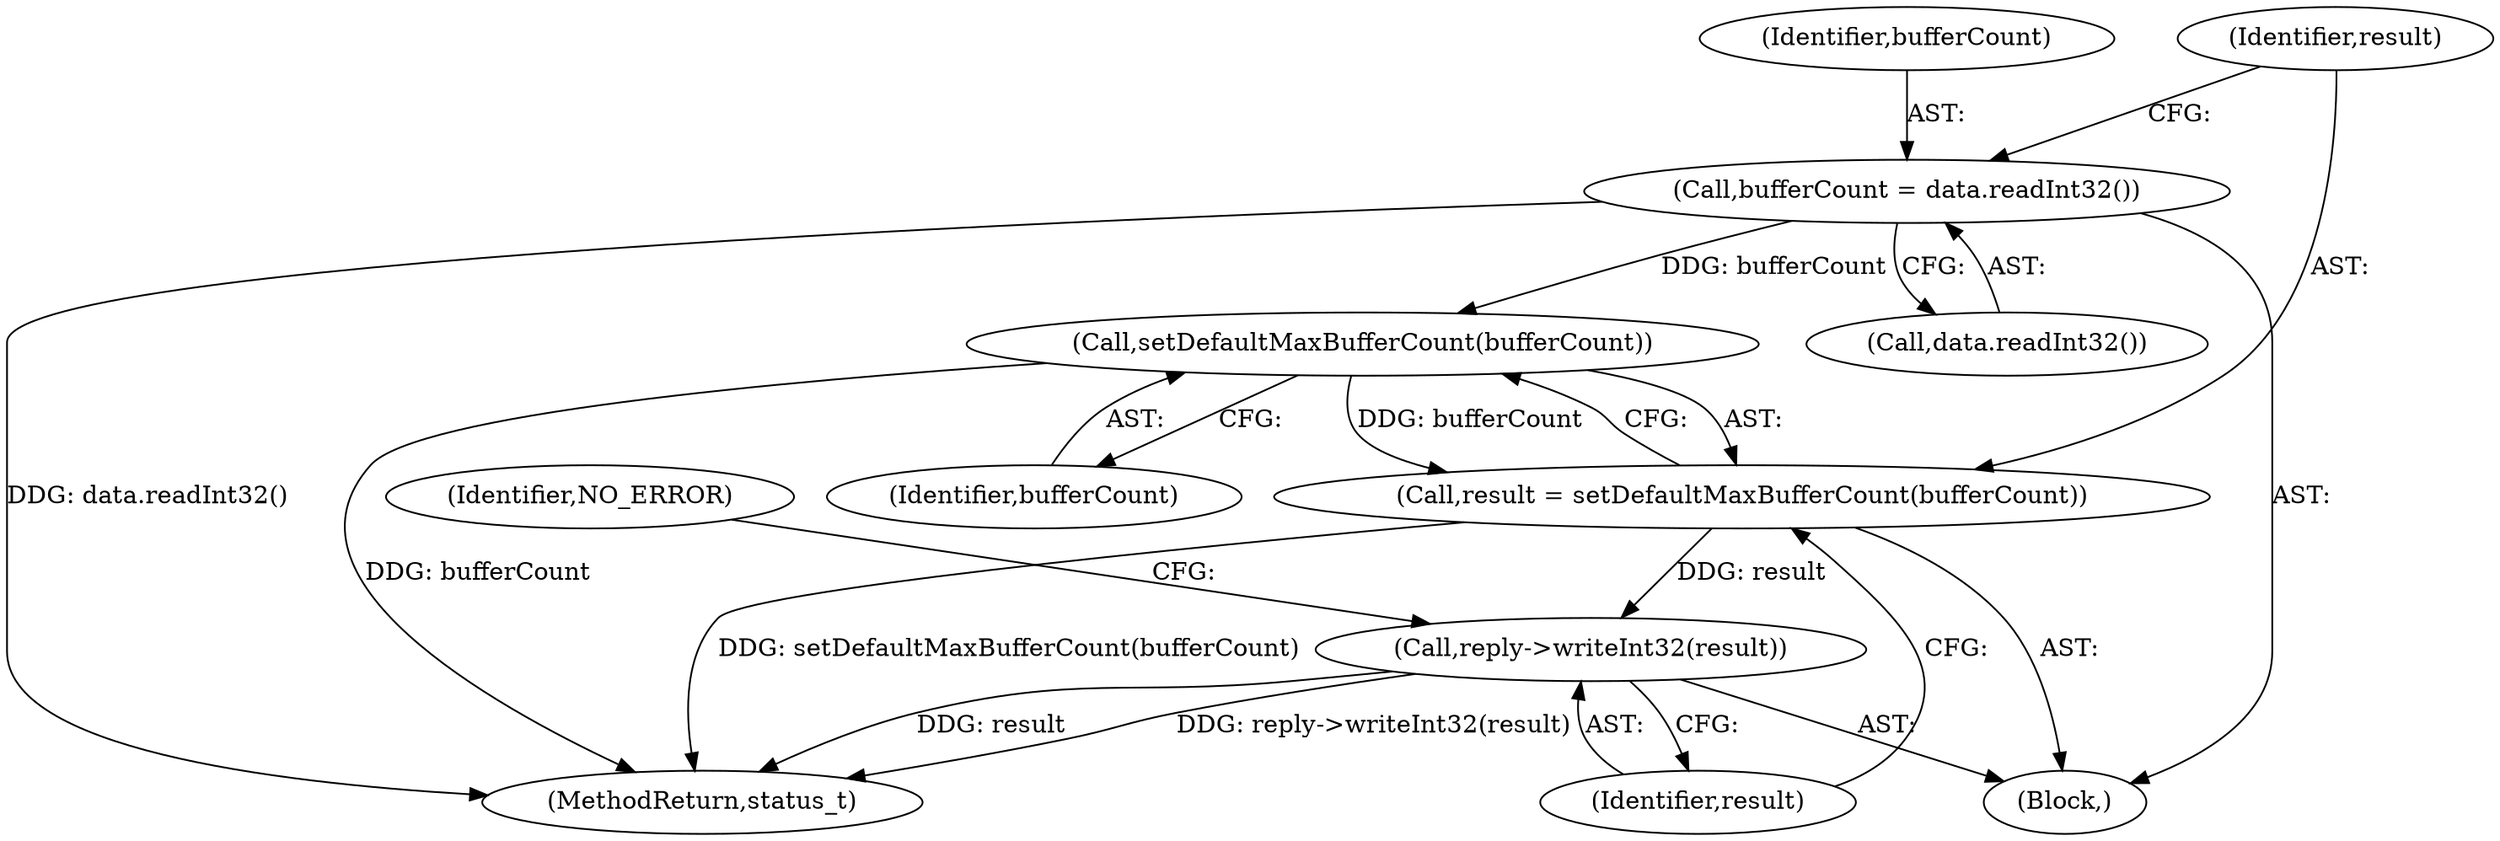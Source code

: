 digraph "0_Android_dded8fdbb700d6cc498debc69a780915bc34d755@API" {
"1000330" [label="(Call,bufferCount = data.readInt32())"];
"1000336" [label="(Call,setDefaultMaxBufferCount(bufferCount))"];
"1000334" [label="(Call,result = setDefaultMaxBufferCount(bufferCount))"];
"1000338" [label="(Call,reply->writeInt32(result))"];
"1000334" [label="(Call,result = setDefaultMaxBufferCount(bufferCount))"];
"1000330" [label="(Call,bufferCount = data.readInt32())"];
"1000335" [label="(Identifier,result)"];
"1000341" [label="(Identifier,NO_ERROR)"];
"1000331" [label="(Identifier,bufferCount)"];
"1000338" [label="(Call,reply->writeInt32(result))"];
"1000336" [label="(Call,setDefaultMaxBufferCount(bufferCount))"];
"1000476" [label="(MethodReturn,status_t)"];
"1000324" [label="(Block,)"];
"1000337" [label="(Identifier,bufferCount)"];
"1000332" [label="(Call,data.readInt32())"];
"1000339" [label="(Identifier,result)"];
"1000330" -> "1000324"  [label="AST: "];
"1000330" -> "1000332"  [label="CFG: "];
"1000331" -> "1000330"  [label="AST: "];
"1000332" -> "1000330"  [label="AST: "];
"1000335" -> "1000330"  [label="CFG: "];
"1000330" -> "1000476"  [label="DDG: data.readInt32()"];
"1000330" -> "1000336"  [label="DDG: bufferCount"];
"1000336" -> "1000334"  [label="AST: "];
"1000336" -> "1000337"  [label="CFG: "];
"1000337" -> "1000336"  [label="AST: "];
"1000334" -> "1000336"  [label="CFG: "];
"1000336" -> "1000476"  [label="DDG: bufferCount"];
"1000336" -> "1000334"  [label="DDG: bufferCount"];
"1000334" -> "1000324"  [label="AST: "];
"1000335" -> "1000334"  [label="AST: "];
"1000339" -> "1000334"  [label="CFG: "];
"1000334" -> "1000476"  [label="DDG: setDefaultMaxBufferCount(bufferCount)"];
"1000334" -> "1000338"  [label="DDG: result"];
"1000338" -> "1000324"  [label="AST: "];
"1000338" -> "1000339"  [label="CFG: "];
"1000339" -> "1000338"  [label="AST: "];
"1000341" -> "1000338"  [label="CFG: "];
"1000338" -> "1000476"  [label="DDG: result"];
"1000338" -> "1000476"  [label="DDG: reply->writeInt32(result)"];
}
